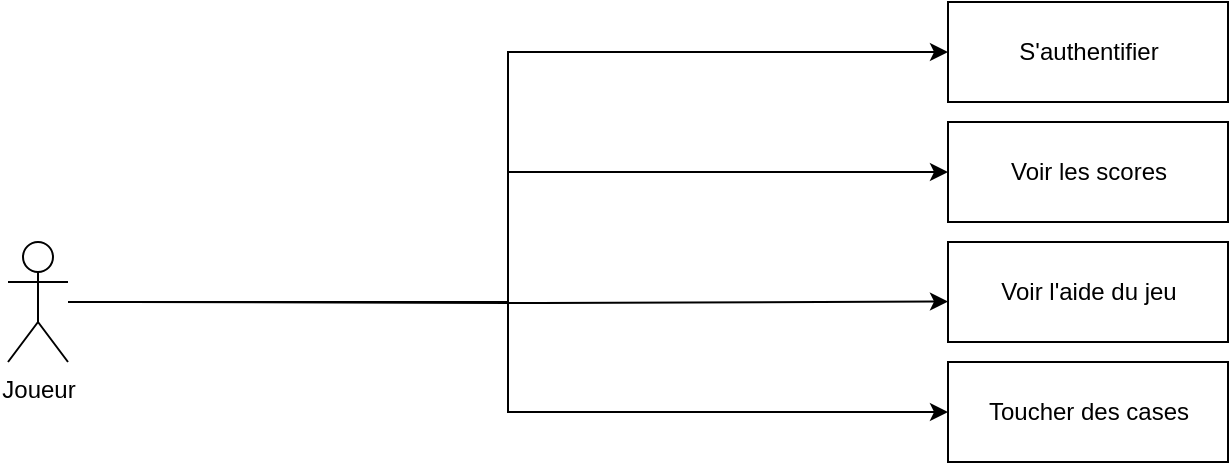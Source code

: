 <mxfile version="12.7.8" type="device"><diagram id="xu-S8MWynG_TuryqOLQp" name="UseCases"><mxGraphModel dx="1422" dy="846" grid="1" gridSize="10" guides="1" tooltips="1" connect="1" arrows="1" fold="1" page="1" pageScale="1" pageWidth="827" pageHeight="1169" math="0" shadow="0"><root><mxCell id="0"/><mxCell id="1" parent="0"/><mxCell id="xKrt-8Q8nA-njl8uVXu0-13" value="" style="edgeStyle=orthogonalEdgeStyle;rounded=0;orthogonalLoop=1;jettySize=auto;html=1;entryX=0;entryY=0.5;entryDx=0;entryDy=0;" parent="1" source="xKrt-8Q8nA-njl8uVXu0-1" target="xKrt-8Q8nA-njl8uVXu0-5" edge="1"><mxGeometry relative="1" as="geometry"><mxPoint x="350" y="300" as="targetPoint"/></mxGeometry></mxCell><mxCell id="xKrt-8Q8nA-njl8uVXu0-17" style="edgeStyle=orthogonalEdgeStyle;rounded=0;orthogonalLoop=1;jettySize=auto;html=1;entryX=0;entryY=0.5;entryDx=0;entryDy=0;" parent="1" target="xKrt-8Q8nA-njl8uVXu0-2" edge="1"><mxGeometry relative="1" as="geometry"><mxPoint x="70" y="420" as="sourcePoint"/><Array as="points"><mxPoint x="280" y="420"/><mxPoint x="280" y="475"/></Array></mxGeometry></mxCell><mxCell id="xKrt-8Q8nA-njl8uVXu0-18" style="edgeStyle=orthogonalEdgeStyle;rounded=0;orthogonalLoop=1;jettySize=auto;html=1;entryX=0;entryY=0.595;entryDx=0;entryDy=0;entryPerimeter=0;" parent="1" target="xKrt-8Q8nA-njl8uVXu0-7" edge="1"><mxGeometry relative="1" as="geometry"><mxPoint x="90" y="420" as="sourcePoint"/></mxGeometry></mxCell><mxCell id="xKrt-8Q8nA-njl8uVXu0-19" style="edgeStyle=orthogonalEdgeStyle;rounded=0;orthogonalLoop=1;jettySize=auto;html=1;entryX=0;entryY=0.5;entryDx=0;entryDy=0;" parent="1" target="xKrt-8Q8nA-njl8uVXu0-6" edge="1"><mxGeometry relative="1" as="geometry"><mxPoint x="70" y="420" as="sourcePoint"/><Array as="points"><mxPoint x="280" y="420"/><mxPoint x="280" y="355"/></Array></mxGeometry></mxCell><mxCell id="xKrt-8Q8nA-njl8uVXu0-1" value="Joueur" style="shape=umlActor;verticalLabelPosition=bottom;labelBackgroundColor=#ffffff;verticalAlign=top;html=1;" parent="1" vertex="1"><mxGeometry x="30" y="390" width="30" height="60" as="geometry"/></mxCell><mxCell id="xKrt-8Q8nA-njl8uVXu0-2" value="Toucher des cases" style="html=1;" parent="1" vertex="1"><mxGeometry x="500" y="450" width="140" height="50" as="geometry"/></mxCell><mxCell id="xKrt-8Q8nA-njl8uVXu0-5" value="S'authentifier" style="html=1;" parent="1" vertex="1"><mxGeometry x="500" y="270" width="140" height="50" as="geometry"/></mxCell><mxCell id="xKrt-8Q8nA-njl8uVXu0-6" value="Voir les scores" style="html=1;" parent="1" vertex="1"><mxGeometry x="500" y="330" width="140" height="50" as="geometry"/></mxCell><mxCell id="xKrt-8Q8nA-njl8uVXu0-7" value="Voir l'aide du jeu" style="html=1;" parent="1" vertex="1"><mxGeometry x="500" y="390" width="140" height="50" as="geometry"/></mxCell></root></mxGraphModel></diagram></mxfile>